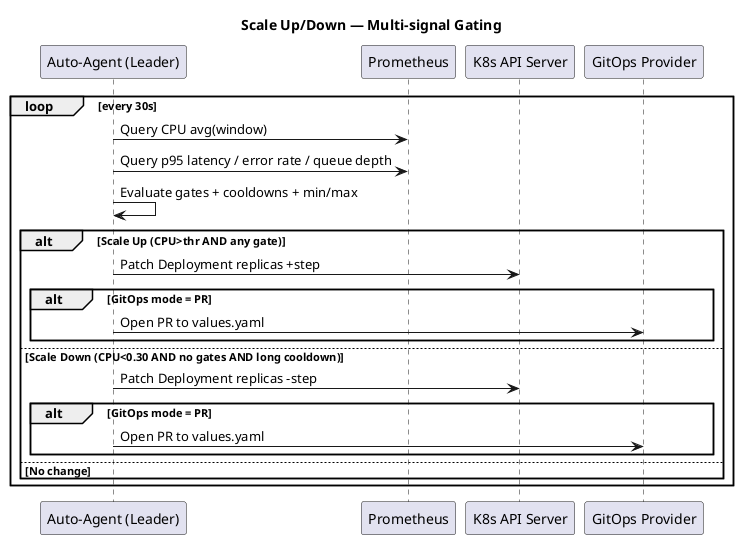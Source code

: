 @startuml
skinparam shadowing false
title Scale Up/Down — Multi-signal Gating

participant "Auto-Agent (Leader)" as Leader
participant "Prometheus" as Prom
participant "K8s API Server" as API2
participant "GitOps Provider" as GitOpsSvc

loop every 30s
  Leader -> Prom : Query CPU avg(window)
  Leader -> Prom : Query p95 latency / error rate / queue depth
  Leader -> Leader : Evaluate gates + cooldowns + min/max
  alt Scale Up (CPU>thr AND any gate)
    Leader -> API2 : Patch Deployment replicas +step
    alt GitOps mode = PR
      Leader -> GitOpsSvc : Open PR to values.yaml
    end
  else Scale Down (CPU<0.30 AND no gates AND long cooldown)
    Leader -> API2 : Patch Deployment replicas -step
    alt GitOps mode = PR
      Leader -> GitOpsSvc : Open PR to values.yaml
    end
  else No change
  end
end
@enduml
